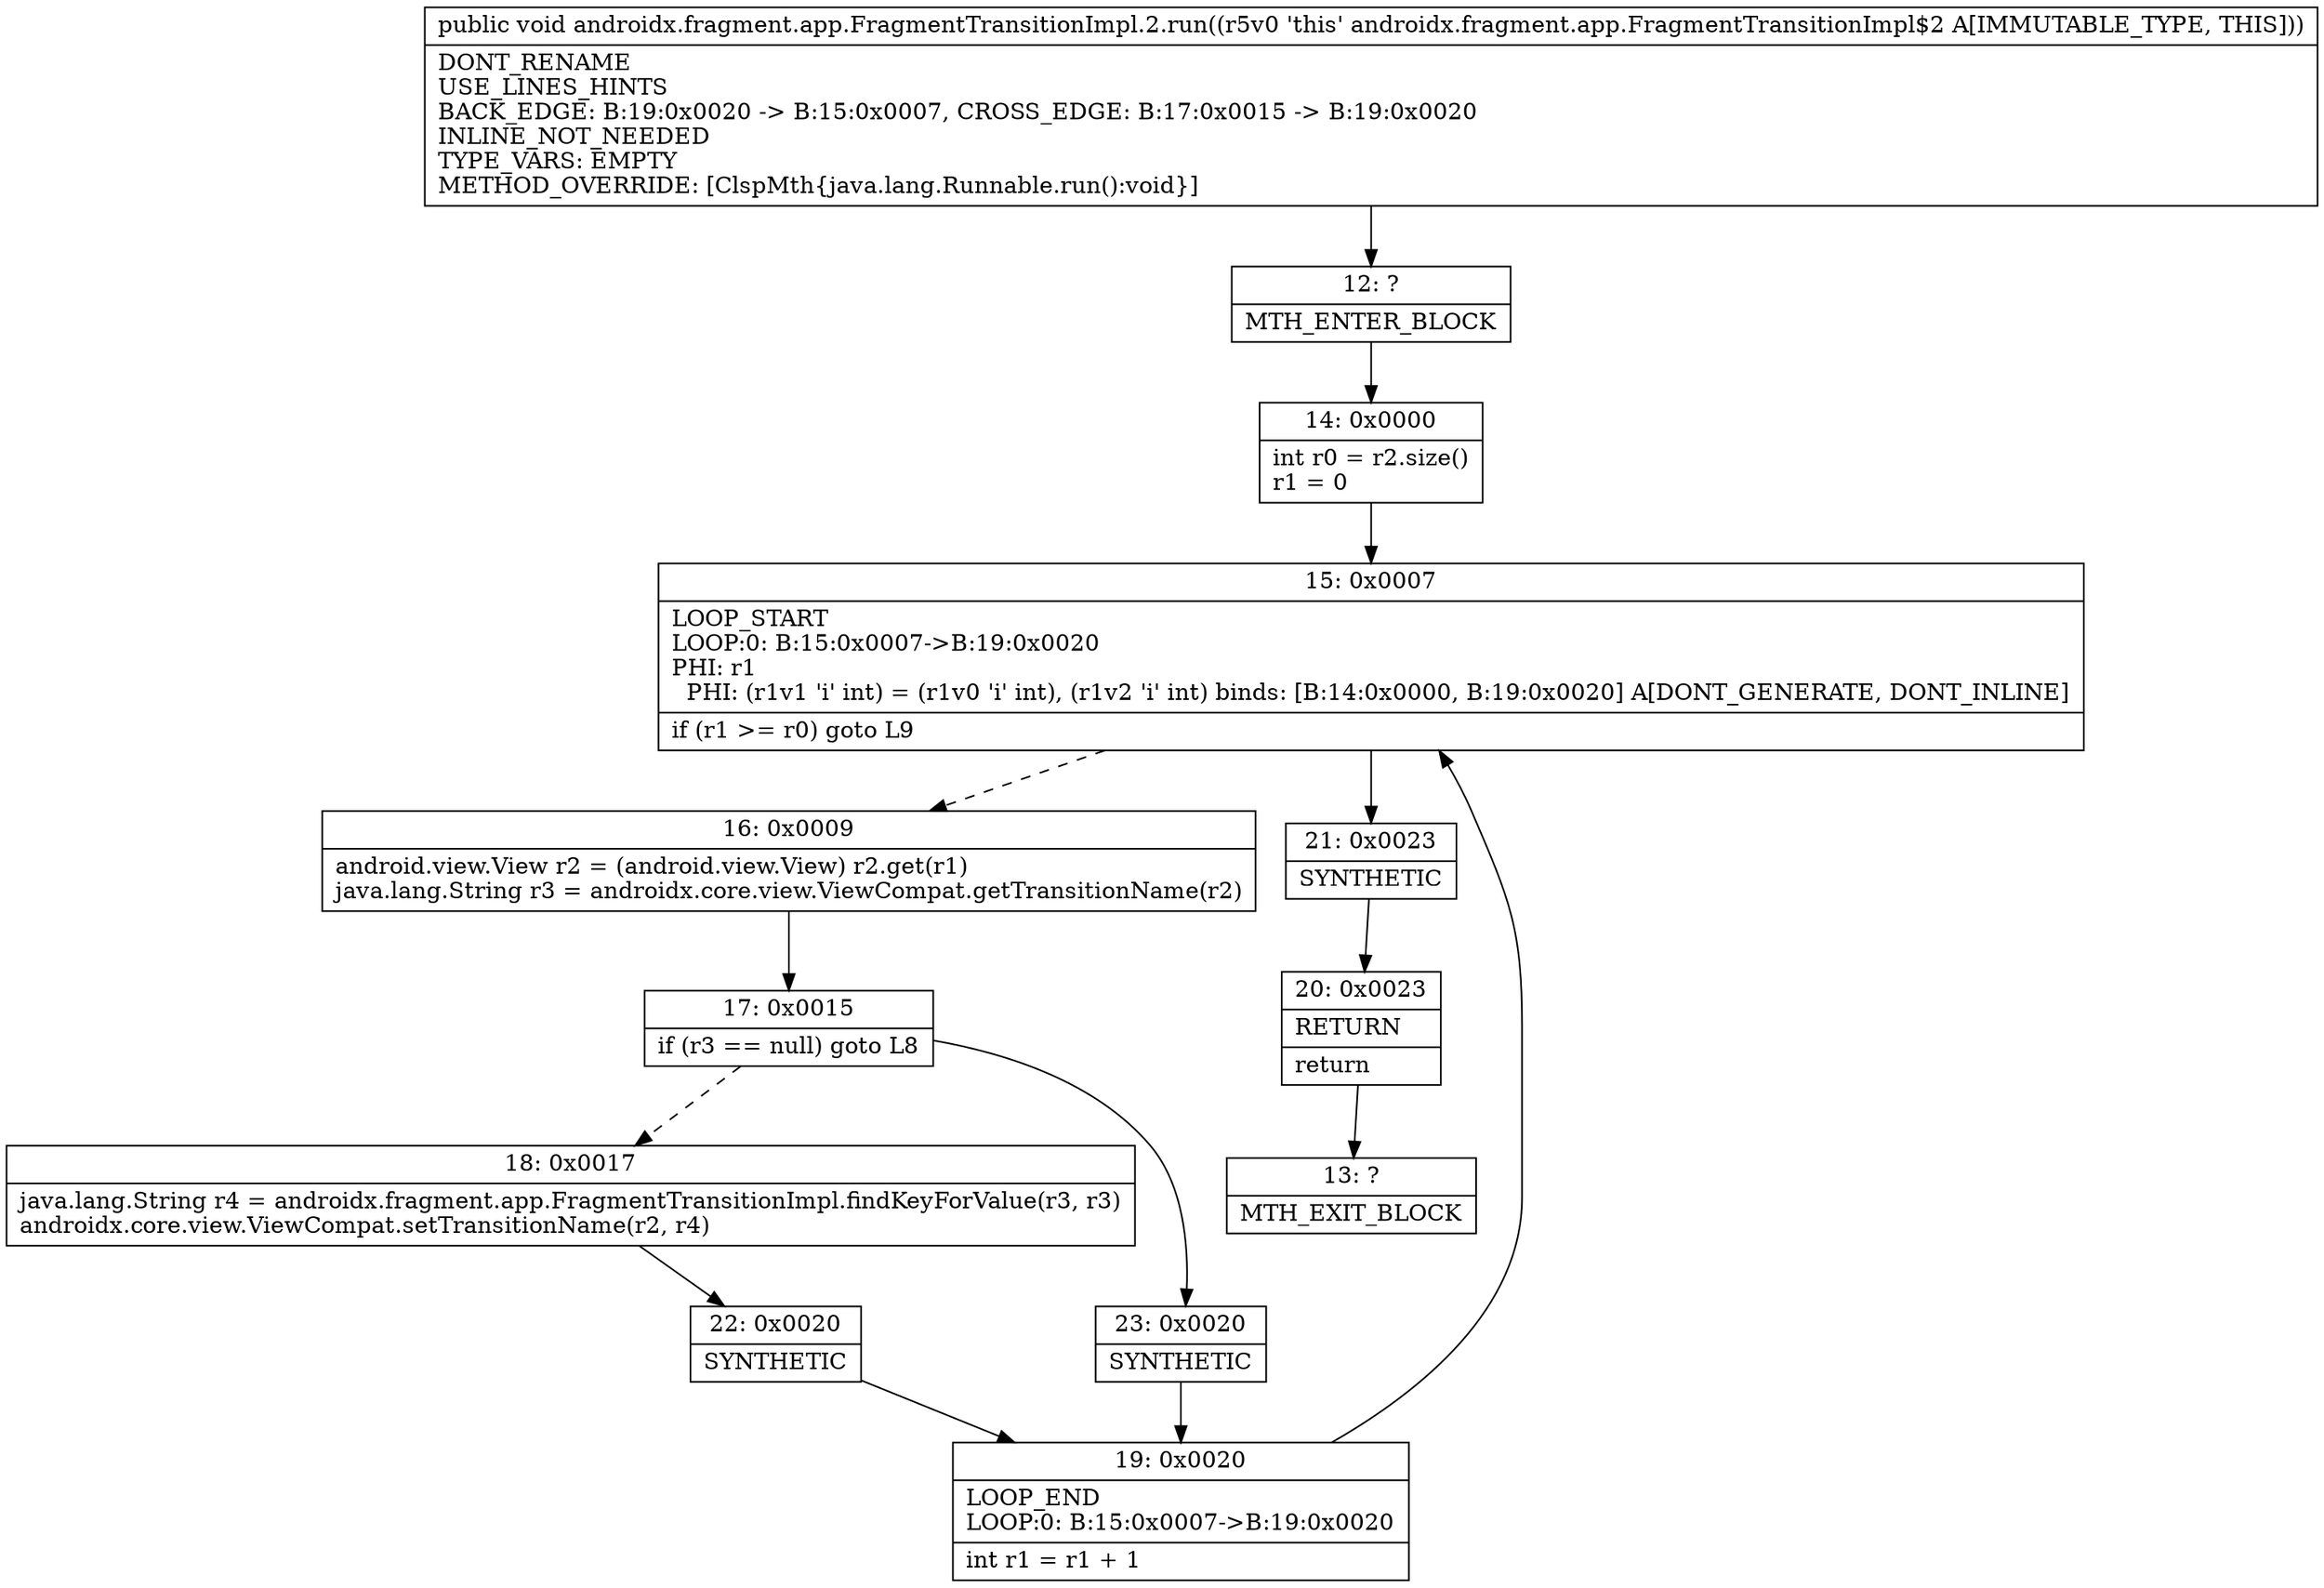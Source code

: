 digraph "CFG forandroidx.fragment.app.FragmentTransitionImpl.2.run()V" {
Node_12 [shape=record,label="{12\:\ ?|MTH_ENTER_BLOCK\l}"];
Node_14 [shape=record,label="{14\:\ 0x0000|int r0 = r2.size()\lr1 = 0\l}"];
Node_15 [shape=record,label="{15\:\ 0x0007|LOOP_START\lLOOP:0: B:15:0x0007\-\>B:19:0x0020\lPHI: r1 \l  PHI: (r1v1 'i' int) = (r1v0 'i' int), (r1v2 'i' int) binds: [B:14:0x0000, B:19:0x0020] A[DONT_GENERATE, DONT_INLINE]\l|if (r1 \>= r0) goto L9\l}"];
Node_16 [shape=record,label="{16\:\ 0x0009|android.view.View r2 = (android.view.View) r2.get(r1)\ljava.lang.String r3 = androidx.core.view.ViewCompat.getTransitionName(r2)\l}"];
Node_17 [shape=record,label="{17\:\ 0x0015|if (r3 == null) goto L8\l}"];
Node_18 [shape=record,label="{18\:\ 0x0017|java.lang.String r4 = androidx.fragment.app.FragmentTransitionImpl.findKeyForValue(r3, r3)\landroidx.core.view.ViewCompat.setTransitionName(r2, r4)\l}"];
Node_22 [shape=record,label="{22\:\ 0x0020|SYNTHETIC\l}"];
Node_19 [shape=record,label="{19\:\ 0x0020|LOOP_END\lLOOP:0: B:15:0x0007\-\>B:19:0x0020\l|int r1 = r1 + 1\l}"];
Node_23 [shape=record,label="{23\:\ 0x0020|SYNTHETIC\l}"];
Node_21 [shape=record,label="{21\:\ 0x0023|SYNTHETIC\l}"];
Node_20 [shape=record,label="{20\:\ 0x0023|RETURN\l|return\l}"];
Node_13 [shape=record,label="{13\:\ ?|MTH_EXIT_BLOCK\l}"];
MethodNode[shape=record,label="{public void androidx.fragment.app.FragmentTransitionImpl.2.run((r5v0 'this' androidx.fragment.app.FragmentTransitionImpl$2 A[IMMUTABLE_TYPE, THIS]))  | DONT_RENAME\lUSE_LINES_HINTS\lBACK_EDGE: B:19:0x0020 \-\> B:15:0x0007, CROSS_EDGE: B:17:0x0015 \-\> B:19:0x0020\lINLINE_NOT_NEEDED\lTYPE_VARS: EMPTY\lMETHOD_OVERRIDE: [ClspMth\{java.lang.Runnable.run():void\}]\l}"];
MethodNode -> Node_12;Node_12 -> Node_14;
Node_14 -> Node_15;
Node_15 -> Node_16[style=dashed];
Node_15 -> Node_21;
Node_16 -> Node_17;
Node_17 -> Node_18[style=dashed];
Node_17 -> Node_23;
Node_18 -> Node_22;
Node_22 -> Node_19;
Node_19 -> Node_15;
Node_23 -> Node_19;
Node_21 -> Node_20;
Node_20 -> Node_13;
}

